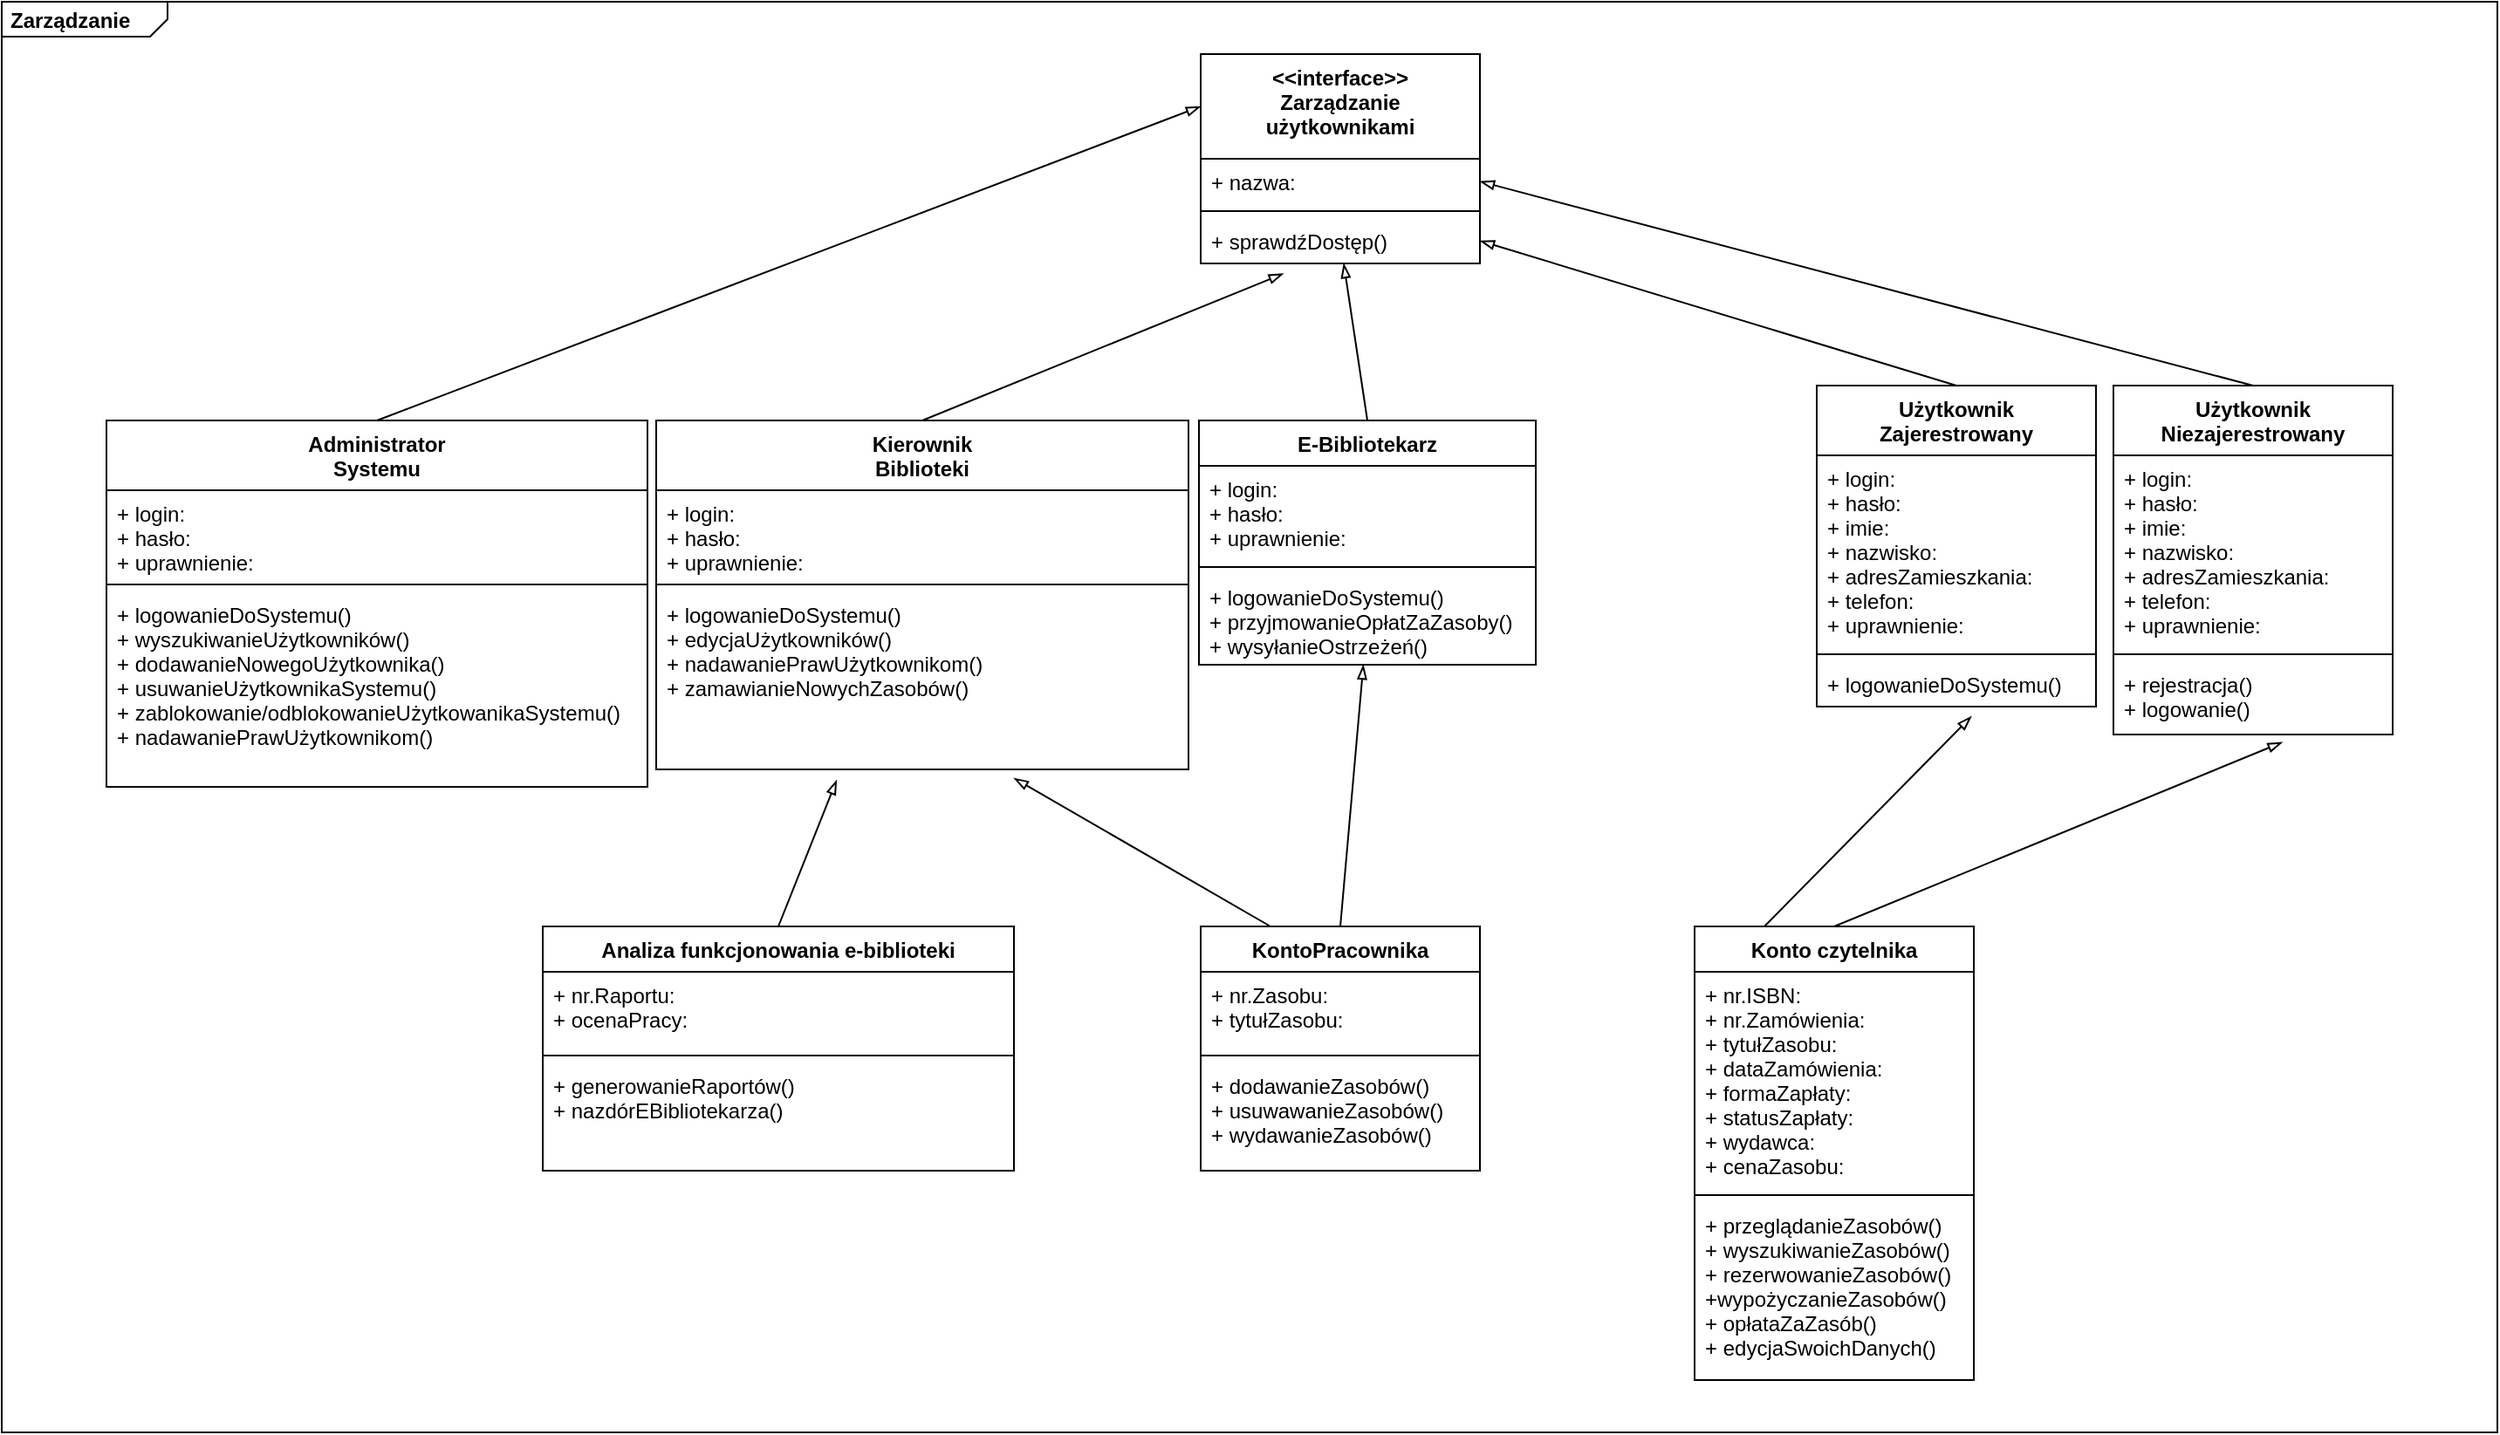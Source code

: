 <mxfile version="13.8.5" type="github">
  <diagram id="MbQaUhrwZyJze6Uo4yD4" name="Page-1">
    <mxGraphModel dx="3650" dy="2191" grid="1" gridSize="10" guides="1" tooltips="1" connect="1" arrows="1" fold="1" page="1" pageScale="1" pageWidth="827" pageHeight="1169" math="0" shadow="0">
      <root>
        <mxCell id="0" />
        <mxCell id="1" parent="0" />
        <mxCell id="lxg_D87GL1bPu32I28Ib-1" value="&lt;p style=&quot;margin: 0px ; margin-top: 4px ; margin-left: 5px ; text-align: left&quot;&gt;&lt;b&gt;Zarządzanie&lt;/b&gt;&lt;/p&gt;" style="html=1;shape=mxgraph.sysml.package;overflow=fill;labelX=95;align=left;spacingLeft=5;verticalAlign=top;spacingTop=-3;" vertex="1" parent="1">
          <mxGeometry x="-1100" y="-500" width="1430" height="820" as="geometry" />
        </mxCell>
        <mxCell id="lxg_D87GL1bPu32I28Ib-2" value="&lt;&lt;interface&gt;&gt;&#xa;Zarządzanie&#xa;użytkownikami" style="swimlane;fontStyle=1;align=center;verticalAlign=top;childLayout=stackLayout;horizontal=1;startSize=60;horizontalStack=0;resizeParent=1;resizeParentMax=0;resizeLast=0;collapsible=1;marginBottom=0;" vertex="1" parent="1">
          <mxGeometry x="-413" y="-470" width="160" height="120" as="geometry" />
        </mxCell>
        <mxCell id="lxg_D87GL1bPu32I28Ib-3" value="+ nazwa:" style="text;strokeColor=none;fillColor=none;align=left;verticalAlign=top;spacingLeft=4;spacingRight=4;overflow=hidden;rotatable=0;points=[[0,0.5],[1,0.5]];portConstraint=eastwest;" vertex="1" parent="lxg_D87GL1bPu32I28Ib-2">
          <mxGeometry y="60" width="160" height="26" as="geometry" />
        </mxCell>
        <mxCell id="lxg_D87GL1bPu32I28Ib-4" value="" style="line;strokeWidth=1;fillColor=none;align=left;verticalAlign=middle;spacingTop=-1;spacingLeft=3;spacingRight=3;rotatable=0;labelPosition=right;points=[];portConstraint=eastwest;" vertex="1" parent="lxg_D87GL1bPu32I28Ib-2">
          <mxGeometry y="86" width="160" height="8" as="geometry" />
        </mxCell>
        <mxCell id="lxg_D87GL1bPu32I28Ib-5" value="+ sprawdźDostęp()" style="text;strokeColor=none;fillColor=none;align=left;verticalAlign=top;spacingLeft=4;spacingRight=4;overflow=hidden;rotatable=0;points=[[0,0.5],[1,0.5]];portConstraint=eastwest;" vertex="1" parent="lxg_D87GL1bPu32I28Ib-2">
          <mxGeometry y="94" width="160" height="26" as="geometry" />
        </mxCell>
        <mxCell id="lxg_D87GL1bPu32I28Ib-6" value="Administrator&#xa;Systemu" style="swimlane;fontStyle=1;align=center;verticalAlign=top;childLayout=stackLayout;horizontal=1;startSize=40;horizontalStack=0;resizeParent=1;resizeParentMax=0;resizeLast=0;collapsible=1;marginBottom=0;" vertex="1" parent="1">
          <mxGeometry x="-1040" y="-260" width="310" height="210" as="geometry" />
        </mxCell>
        <mxCell id="lxg_D87GL1bPu32I28Ib-7" value="+ login: &#xa;+ hasło: &#xa;+ uprawnienie: " style="text;strokeColor=none;fillColor=none;align=left;verticalAlign=top;spacingLeft=4;spacingRight=4;overflow=hidden;rotatable=0;points=[[0,0.5],[1,0.5]];portConstraint=eastwest;" vertex="1" parent="lxg_D87GL1bPu32I28Ib-6">
          <mxGeometry y="40" width="310" height="50" as="geometry" />
        </mxCell>
        <mxCell id="lxg_D87GL1bPu32I28Ib-8" value="" style="line;strokeWidth=1;fillColor=none;align=left;verticalAlign=middle;spacingTop=-1;spacingLeft=3;spacingRight=3;rotatable=0;labelPosition=right;points=[];portConstraint=eastwest;" vertex="1" parent="lxg_D87GL1bPu32I28Ib-6">
          <mxGeometry y="90" width="310" height="8" as="geometry" />
        </mxCell>
        <mxCell id="lxg_D87GL1bPu32I28Ib-9" value="+ logowanieDoSystemu()&#xa;+ wyszukiwanieUżytkowników()&#xa;+ dodawanieNowegoUżytkownika()&#xa;+ usuwanieUżytkownikaSystemu()&#xa;+ zablokowanie/odblokowanieUżytkowanikaSystemu()&#xa;+ nadawaniePrawUżytkownikom()&#xa;" style="text;strokeColor=none;fillColor=none;align=left;verticalAlign=top;spacingLeft=4;spacingRight=4;overflow=hidden;rotatable=0;points=[[0,0.5],[1,0.5]];portConstraint=eastwest;" vertex="1" parent="lxg_D87GL1bPu32I28Ib-6">
          <mxGeometry y="98" width="310" height="112" as="geometry" />
        </mxCell>
        <mxCell id="lxg_D87GL1bPu32I28Ib-10" value="Kierownik&#xa;Biblioteki" style="swimlane;fontStyle=1;align=center;verticalAlign=top;childLayout=stackLayout;horizontal=1;startSize=40;horizontalStack=0;resizeParent=1;resizeParentMax=0;resizeLast=0;collapsible=1;marginBottom=0;" vertex="1" parent="1">
          <mxGeometry x="-725" y="-260" width="305" height="200" as="geometry" />
        </mxCell>
        <mxCell id="lxg_D87GL1bPu32I28Ib-11" value="+ login: &#xa;+ hasło: &#xa;+ uprawnienie: " style="text;strokeColor=none;fillColor=none;align=left;verticalAlign=top;spacingLeft=4;spacingRight=4;overflow=hidden;rotatable=0;points=[[0,0.5],[1,0.5]];portConstraint=eastwest;" vertex="1" parent="lxg_D87GL1bPu32I28Ib-10">
          <mxGeometry y="40" width="305" height="50" as="geometry" />
        </mxCell>
        <mxCell id="lxg_D87GL1bPu32I28Ib-12" value="" style="line;strokeWidth=1;fillColor=none;align=left;verticalAlign=middle;spacingTop=-1;spacingLeft=3;spacingRight=3;rotatable=0;labelPosition=right;points=[];portConstraint=eastwest;" vertex="1" parent="lxg_D87GL1bPu32I28Ib-10">
          <mxGeometry y="90" width="305" height="8" as="geometry" />
        </mxCell>
        <mxCell id="lxg_D87GL1bPu32I28Ib-13" value="+ logowanieDoSystemu()&#xa;+ edycjaUżytkowników()&#xa;+ nadawaniePrawUżytkownikom()&#xa;+ zamawianieNowychZasobów()&#xa;" style="text;strokeColor=none;fillColor=none;align=left;verticalAlign=top;spacingLeft=4;spacingRight=4;overflow=hidden;rotatable=0;points=[[0,0.5],[1,0.5]];portConstraint=eastwest;" vertex="1" parent="lxg_D87GL1bPu32I28Ib-10">
          <mxGeometry y="98" width="305" height="102" as="geometry" />
        </mxCell>
        <mxCell id="lxg_D87GL1bPu32I28Ib-14" value="E-Bibliotekarz" style="swimlane;fontStyle=1;align=center;verticalAlign=top;childLayout=stackLayout;horizontal=1;startSize=26;horizontalStack=0;resizeParent=1;resizeParentMax=0;resizeLast=0;collapsible=1;marginBottom=0;" vertex="1" parent="1">
          <mxGeometry x="-414" y="-260" width="193" height="140" as="geometry" />
        </mxCell>
        <mxCell id="lxg_D87GL1bPu32I28Ib-15" value="+ login: &#xa;+ hasło: &#xa;+ uprawnienie: " style="text;strokeColor=none;fillColor=none;align=left;verticalAlign=top;spacingLeft=4;spacingRight=4;overflow=hidden;rotatable=0;points=[[0,0.5],[1,0.5]];portConstraint=eastwest;" vertex="1" parent="lxg_D87GL1bPu32I28Ib-14">
          <mxGeometry y="26" width="193" height="54" as="geometry" />
        </mxCell>
        <mxCell id="lxg_D87GL1bPu32I28Ib-16" value="" style="line;strokeWidth=1;fillColor=none;align=left;verticalAlign=middle;spacingTop=-1;spacingLeft=3;spacingRight=3;rotatable=0;labelPosition=right;points=[];portConstraint=eastwest;" vertex="1" parent="lxg_D87GL1bPu32I28Ib-14">
          <mxGeometry y="80" width="193" height="8" as="geometry" />
        </mxCell>
        <mxCell id="lxg_D87GL1bPu32I28Ib-17" value="+ logowanieDoSystemu()&#xa;+ przyjmowanieOpłatZaZasoby()&#xa;+ wysyłanieOstrzeżeń()" style="text;strokeColor=none;fillColor=none;align=left;verticalAlign=top;spacingLeft=4;spacingRight=4;overflow=hidden;rotatable=0;points=[[0,0.5],[1,0.5]];portConstraint=eastwest;" vertex="1" parent="lxg_D87GL1bPu32I28Ib-14">
          <mxGeometry y="88" width="193" height="52" as="geometry" />
        </mxCell>
        <mxCell id="lxg_D87GL1bPu32I28Ib-18" value="Użytkownik&#xa;Zajerestrowany" style="swimlane;fontStyle=1;align=center;verticalAlign=top;childLayout=stackLayout;horizontal=1;startSize=40;horizontalStack=0;resizeParent=1;resizeParentMax=0;resizeLast=0;collapsible=1;marginBottom=0;" vertex="1" parent="1">
          <mxGeometry x="-60" y="-280" width="160" height="184" as="geometry" />
        </mxCell>
        <mxCell id="lxg_D87GL1bPu32I28Ib-19" value="+ login: &#xa;+ hasło: &#xa;+ imie:&#xa;+ nazwisko:&#xa;+ adresZamieszkania:&#xa;+ telefon:&#xa;+ uprawnienie:&#xa; " style="text;strokeColor=none;fillColor=none;align=left;verticalAlign=top;spacingLeft=4;spacingRight=4;overflow=hidden;rotatable=0;points=[[0,0.5],[1,0.5]];portConstraint=eastwest;" vertex="1" parent="lxg_D87GL1bPu32I28Ib-18">
          <mxGeometry y="40" width="160" height="110" as="geometry" />
        </mxCell>
        <mxCell id="lxg_D87GL1bPu32I28Ib-20" value="" style="line;strokeWidth=1;fillColor=none;align=left;verticalAlign=middle;spacingTop=-1;spacingLeft=3;spacingRight=3;rotatable=0;labelPosition=right;points=[];portConstraint=eastwest;" vertex="1" parent="lxg_D87GL1bPu32I28Ib-18">
          <mxGeometry y="150" width="160" height="8" as="geometry" />
        </mxCell>
        <mxCell id="lxg_D87GL1bPu32I28Ib-21" value="+ logowanieDoSystemu()" style="text;strokeColor=none;fillColor=none;align=left;verticalAlign=top;spacingLeft=4;spacingRight=4;overflow=hidden;rotatable=0;points=[[0,0.5],[1,0.5]];portConstraint=eastwest;" vertex="1" parent="lxg_D87GL1bPu32I28Ib-18">
          <mxGeometry y="158" width="160" height="26" as="geometry" />
        </mxCell>
        <mxCell id="lxg_D87GL1bPu32I28Ib-27" value="Analiza funkcjonowania e-biblioteki" style="swimlane;fontStyle=1;align=center;verticalAlign=top;childLayout=stackLayout;horizontal=1;startSize=26;horizontalStack=0;resizeParent=1;resizeParentMax=0;resizeLast=0;collapsible=1;marginBottom=0;" vertex="1" parent="1">
          <mxGeometry x="-790" y="30" width="270" height="140" as="geometry" />
        </mxCell>
        <mxCell id="lxg_D87GL1bPu32I28Ib-28" value="+ nr.Raportu:&#xa;+ ocenaPracy:" style="text;strokeColor=none;fillColor=none;align=left;verticalAlign=top;spacingLeft=4;spacingRight=4;overflow=hidden;rotatable=0;points=[[0,0.5],[1,0.5]];portConstraint=eastwest;" vertex="1" parent="lxg_D87GL1bPu32I28Ib-27">
          <mxGeometry y="26" width="270" height="44" as="geometry" />
        </mxCell>
        <mxCell id="lxg_D87GL1bPu32I28Ib-29" value="" style="line;strokeWidth=1;fillColor=none;align=left;verticalAlign=middle;spacingTop=-1;spacingLeft=3;spacingRight=3;rotatable=0;labelPosition=right;points=[];portConstraint=eastwest;" vertex="1" parent="lxg_D87GL1bPu32I28Ib-27">
          <mxGeometry y="70" width="270" height="8" as="geometry" />
        </mxCell>
        <mxCell id="lxg_D87GL1bPu32I28Ib-30" value="+ generowanieRaportów()&#xa;+ nazdórEBibliotekarza()" style="text;strokeColor=none;fillColor=none;align=left;verticalAlign=top;spacingLeft=4;spacingRight=4;overflow=hidden;rotatable=0;points=[[0,0.5],[1,0.5]];portConstraint=eastwest;" vertex="1" parent="lxg_D87GL1bPu32I28Ib-27">
          <mxGeometry y="78" width="270" height="62" as="geometry" />
        </mxCell>
        <mxCell id="lxg_D87GL1bPu32I28Ib-32" value="Konto czytelnika" style="swimlane;fontStyle=1;align=center;verticalAlign=top;childLayout=stackLayout;horizontal=1;startSize=26;horizontalStack=0;resizeParent=1;resizeParentMax=0;resizeLast=0;collapsible=1;marginBottom=0;" vertex="1" parent="1">
          <mxGeometry x="-130" y="30" width="160" height="260" as="geometry" />
        </mxCell>
        <mxCell id="lxg_D87GL1bPu32I28Ib-33" value="+ nr.ISBN:&#xa;+ nr.Zamówienia:&#xa;+ tytułZasobu:&#xa;+ dataZamówienia:&#xa;+ formaZapłaty:&#xa;+ statusZapłaty:&#xa;+ wydawca:&#xa;+ cenaZasobu:" style="text;strokeColor=none;fillColor=none;align=left;verticalAlign=top;spacingLeft=4;spacingRight=4;overflow=hidden;rotatable=0;points=[[0,0.5],[1,0.5]];portConstraint=eastwest;" vertex="1" parent="lxg_D87GL1bPu32I28Ib-32">
          <mxGeometry y="26" width="160" height="124" as="geometry" />
        </mxCell>
        <mxCell id="lxg_D87GL1bPu32I28Ib-34" value="" style="line;strokeWidth=1;fillColor=none;align=left;verticalAlign=middle;spacingTop=-1;spacingLeft=3;spacingRight=3;rotatable=0;labelPosition=right;points=[];portConstraint=eastwest;" vertex="1" parent="lxg_D87GL1bPu32I28Ib-32">
          <mxGeometry y="150" width="160" height="8" as="geometry" />
        </mxCell>
        <mxCell id="lxg_D87GL1bPu32I28Ib-35" value="+ przeglądanieZasobów()&#xa;+ wyszukiwanieZasobów()&#xa;+ rezerwowanieZasobów()&#xa;+wypożyczanieZasobów()&#xa;+ opłataZaZasób()&#xa;+ edycjaSwoichDanych()" style="text;strokeColor=none;fillColor=none;align=left;verticalAlign=top;spacingLeft=4;spacingRight=4;overflow=hidden;rotatable=0;points=[[0,0.5],[1,0.5]];portConstraint=eastwest;" vertex="1" parent="lxg_D87GL1bPu32I28Ib-32">
          <mxGeometry y="158" width="160" height="102" as="geometry" />
        </mxCell>
        <mxCell id="lxg_D87GL1bPu32I28Ib-36" value="KontoPracownika" style="swimlane;fontStyle=1;align=center;verticalAlign=top;childLayout=stackLayout;horizontal=1;startSize=26;horizontalStack=0;resizeParent=1;resizeParentMax=0;resizeLast=0;collapsible=1;marginBottom=0;" vertex="1" parent="1">
          <mxGeometry x="-413" y="30" width="160" height="140" as="geometry" />
        </mxCell>
        <mxCell id="lxg_D87GL1bPu32I28Ib-37" value="+ nr.Zasobu:&#xa;+ tytułZasobu:" style="text;strokeColor=none;fillColor=none;align=left;verticalAlign=top;spacingLeft=4;spacingRight=4;overflow=hidden;rotatable=0;points=[[0,0.5],[1,0.5]];portConstraint=eastwest;" vertex="1" parent="lxg_D87GL1bPu32I28Ib-36">
          <mxGeometry y="26" width="160" height="44" as="geometry" />
        </mxCell>
        <mxCell id="lxg_D87GL1bPu32I28Ib-38" value="" style="line;strokeWidth=1;fillColor=none;align=left;verticalAlign=middle;spacingTop=-1;spacingLeft=3;spacingRight=3;rotatable=0;labelPosition=right;points=[];portConstraint=eastwest;" vertex="1" parent="lxg_D87GL1bPu32I28Ib-36">
          <mxGeometry y="70" width="160" height="8" as="geometry" />
        </mxCell>
        <mxCell id="lxg_D87GL1bPu32I28Ib-39" value="+ dodawanieZasobów()&#xa;+ usuwawanieZasobów()&#xa;+ wydawanieZasobów()" style="text;strokeColor=none;fillColor=none;align=left;verticalAlign=top;spacingLeft=4;spacingRight=4;overflow=hidden;rotatable=0;points=[[0,0.5],[1,0.5]];portConstraint=eastwest;" vertex="1" parent="lxg_D87GL1bPu32I28Ib-36">
          <mxGeometry y="78" width="160" height="62" as="geometry" />
        </mxCell>
        <mxCell id="lxg_D87GL1bPu32I28Ib-41" value="Użytkownik&#xa;Niezajerestrowany" style="swimlane;fontStyle=1;align=center;verticalAlign=top;childLayout=stackLayout;horizontal=1;startSize=40;horizontalStack=0;resizeParent=1;resizeParentMax=0;resizeLast=0;collapsible=1;marginBottom=0;" vertex="1" parent="1">
          <mxGeometry x="110" y="-280" width="160" height="200" as="geometry" />
        </mxCell>
        <mxCell id="lxg_D87GL1bPu32I28Ib-42" value="+ login: &#xa;+ hasło: &#xa;+ imie:&#xa;+ nazwisko:&#xa;+ adresZamieszkania:&#xa;+ telefon:&#xa;+ uprawnienie:&#xa; " style="text;strokeColor=none;fillColor=none;align=left;verticalAlign=top;spacingLeft=4;spacingRight=4;overflow=hidden;rotatable=0;points=[[0,0.5],[1,0.5]];portConstraint=eastwest;" vertex="1" parent="lxg_D87GL1bPu32I28Ib-41">
          <mxGeometry y="40" width="160" height="110" as="geometry" />
        </mxCell>
        <mxCell id="lxg_D87GL1bPu32I28Ib-43" value="" style="line;strokeWidth=1;fillColor=none;align=left;verticalAlign=middle;spacingTop=-1;spacingLeft=3;spacingRight=3;rotatable=0;labelPosition=right;points=[];portConstraint=eastwest;" vertex="1" parent="lxg_D87GL1bPu32I28Ib-41">
          <mxGeometry y="150" width="160" height="8" as="geometry" />
        </mxCell>
        <mxCell id="lxg_D87GL1bPu32I28Ib-44" value="+ rejestracja()&#xa;+ logowanie()" style="text;strokeColor=none;fillColor=none;align=left;verticalAlign=top;spacingLeft=4;spacingRight=4;overflow=hidden;rotatable=0;points=[[0,0.5],[1,0.5]];portConstraint=eastwest;" vertex="1" parent="lxg_D87GL1bPu32I28Ib-41">
          <mxGeometry y="158" width="160" height="42" as="geometry" />
        </mxCell>
        <mxCell id="lxg_D87GL1bPu32I28Ib-58" value="" style="endArrow=blockThin;html=1;endFill=0;entryX=1;entryY=0.5;entryDx=0;entryDy=0;exitX=0.5;exitY=0;exitDx=0;exitDy=0;" edge="1" parent="1" source="lxg_D87GL1bPu32I28Ib-18" target="lxg_D87GL1bPu32I28Ib-5">
          <mxGeometry width="50" height="50" relative="1" as="geometry">
            <mxPoint x="-140.0" y="-140" as="sourcePoint" />
            <mxPoint x="-90.0" y="-190" as="targetPoint" />
          </mxGeometry>
        </mxCell>
        <mxCell id="lxg_D87GL1bPu32I28Ib-59" value="" style="endArrow=blockThin;html=1;endFill=0;entryX=0;entryY=0.25;entryDx=0;entryDy=0;exitX=0.5;exitY=0;exitDx=0;exitDy=0;" edge="1" parent="1" source="lxg_D87GL1bPu32I28Ib-6" target="lxg_D87GL1bPu32I28Ib-2">
          <mxGeometry width="50" height="50" relative="1" as="geometry">
            <mxPoint x="-130" y="-130" as="sourcePoint" />
            <mxPoint x="-80" y="-180" as="targetPoint" />
          </mxGeometry>
        </mxCell>
        <mxCell id="lxg_D87GL1bPu32I28Ib-60" value="" style="endArrow=blockThin;html=1;endFill=0;exitX=0.5;exitY=0;exitDx=0;exitDy=0;entryX=0.339;entryY=1.06;entryDx=0;entryDy=0;entryPerimeter=0;" edge="1" parent="1" source="lxg_D87GL1bPu32I28Ib-27" target="lxg_D87GL1bPu32I28Ib-13">
          <mxGeometry width="50" height="50" relative="1" as="geometry">
            <mxPoint x="-130" y="-130" as="sourcePoint" />
            <mxPoint x="-80" y="-180" as="targetPoint" />
          </mxGeometry>
        </mxCell>
        <mxCell id="lxg_D87GL1bPu32I28Ib-61" value="" style="endArrow=blockThin;html=1;endFill=0;exitX=0.5;exitY=0;exitDx=0;exitDy=0;" edge="1" parent="1" source="lxg_D87GL1bPu32I28Ib-14" target="lxg_D87GL1bPu32I28Ib-5">
          <mxGeometry width="50" height="50" relative="1" as="geometry">
            <mxPoint x="-120" y="-120" as="sourcePoint" />
            <mxPoint x="-70" y="-170" as="targetPoint" />
          </mxGeometry>
        </mxCell>
        <mxCell id="lxg_D87GL1bPu32I28Ib-62" value="" style="endArrow=blockThin;html=1;endFill=0;entryX=0.296;entryY=1.225;entryDx=0;entryDy=0;entryPerimeter=0;exitX=0.5;exitY=0;exitDx=0;exitDy=0;" edge="1" parent="1" source="lxg_D87GL1bPu32I28Ib-10" target="lxg_D87GL1bPu32I28Ib-5">
          <mxGeometry width="50" height="50" relative="1" as="geometry">
            <mxPoint x="-110" y="-110" as="sourcePoint" />
            <mxPoint x="-60" y="-160" as="targetPoint" />
          </mxGeometry>
        </mxCell>
        <mxCell id="lxg_D87GL1bPu32I28Ib-63" value="" style="endArrow=blockThin;html=1;endFill=0;entryX=1;entryY=0.5;entryDx=0;entryDy=0;exitX=0.5;exitY=0;exitDx=0;exitDy=0;" edge="1" parent="1" source="lxg_D87GL1bPu32I28Ib-41" target="lxg_D87GL1bPu32I28Ib-3">
          <mxGeometry width="50" height="50" relative="1" as="geometry">
            <mxPoint x="-120" y="-120" as="sourcePoint" />
            <mxPoint x="-70" y="-170" as="targetPoint" />
          </mxGeometry>
        </mxCell>
        <mxCell id="lxg_D87GL1bPu32I28Ib-64" value="" style="endArrow=blockThin;html=1;endFill=0;entryX=0.554;entryY=1.214;entryDx=0;entryDy=0;entryPerimeter=0;exitX=0.25;exitY=0;exitDx=0;exitDy=0;" edge="1" parent="1" source="lxg_D87GL1bPu32I28Ib-32" target="lxg_D87GL1bPu32I28Ib-21">
          <mxGeometry width="50" height="50" relative="1" as="geometry">
            <mxPoint x="-120" y="-120" as="sourcePoint" />
            <mxPoint x="-70" y="-170" as="targetPoint" />
          </mxGeometry>
        </mxCell>
        <mxCell id="lxg_D87GL1bPu32I28Ib-65" value="" style="endArrow=blockThin;html=1;endFill=0;exitX=0.5;exitY=0;exitDx=0;exitDy=0;entryX=0.605;entryY=1.105;entryDx=0;entryDy=0;entryPerimeter=0;" edge="1" parent="1" source="lxg_D87GL1bPu32I28Ib-32" target="lxg_D87GL1bPu32I28Ib-44">
          <mxGeometry width="50" height="50" relative="1" as="geometry">
            <mxPoint x="-110" y="-110" as="sourcePoint" />
            <mxPoint x="-60" y="-160" as="targetPoint" />
          </mxGeometry>
        </mxCell>
        <mxCell id="lxg_D87GL1bPu32I28Ib-66" value="" style="endArrow=blockThin;html=1;endFill=0;entryX=0.672;entryY=1.049;entryDx=0;entryDy=0;entryPerimeter=0;exitX=0.25;exitY=0;exitDx=0;exitDy=0;" edge="1" parent="1" source="lxg_D87GL1bPu32I28Ib-36" target="lxg_D87GL1bPu32I28Ib-13">
          <mxGeometry width="50" height="50" relative="1" as="geometry">
            <mxPoint x="-120" y="-120" as="sourcePoint" />
            <mxPoint x="-70" y="-170" as="targetPoint" />
          </mxGeometry>
        </mxCell>
        <mxCell id="lxg_D87GL1bPu32I28Ib-67" value="" style="endArrow=blockThin;html=1;endFill=0;exitX=0.5;exitY=0;exitDx=0;exitDy=0;" edge="1" parent="1" source="lxg_D87GL1bPu32I28Ib-36" target="lxg_D87GL1bPu32I28Ib-17">
          <mxGeometry width="50" height="50" relative="1" as="geometry">
            <mxPoint x="-110" y="-110" as="sourcePoint" />
            <mxPoint x="-60" y="-160" as="targetPoint" />
          </mxGeometry>
        </mxCell>
      </root>
    </mxGraphModel>
  </diagram>
</mxfile>
